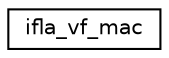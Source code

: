 digraph G
{
  edge [fontname="Helvetica",fontsize="10",labelfontname="Helvetica",labelfontsize="10"];
  node [fontname="Helvetica",fontsize="10",shape=record];
  rankdir="LR";
  Node1 [label="ifla_vf_mac",height=0.2,width=0.4,color="black", fillcolor="white", style="filled",URL="$structifla__vf__mac.html"];
}
